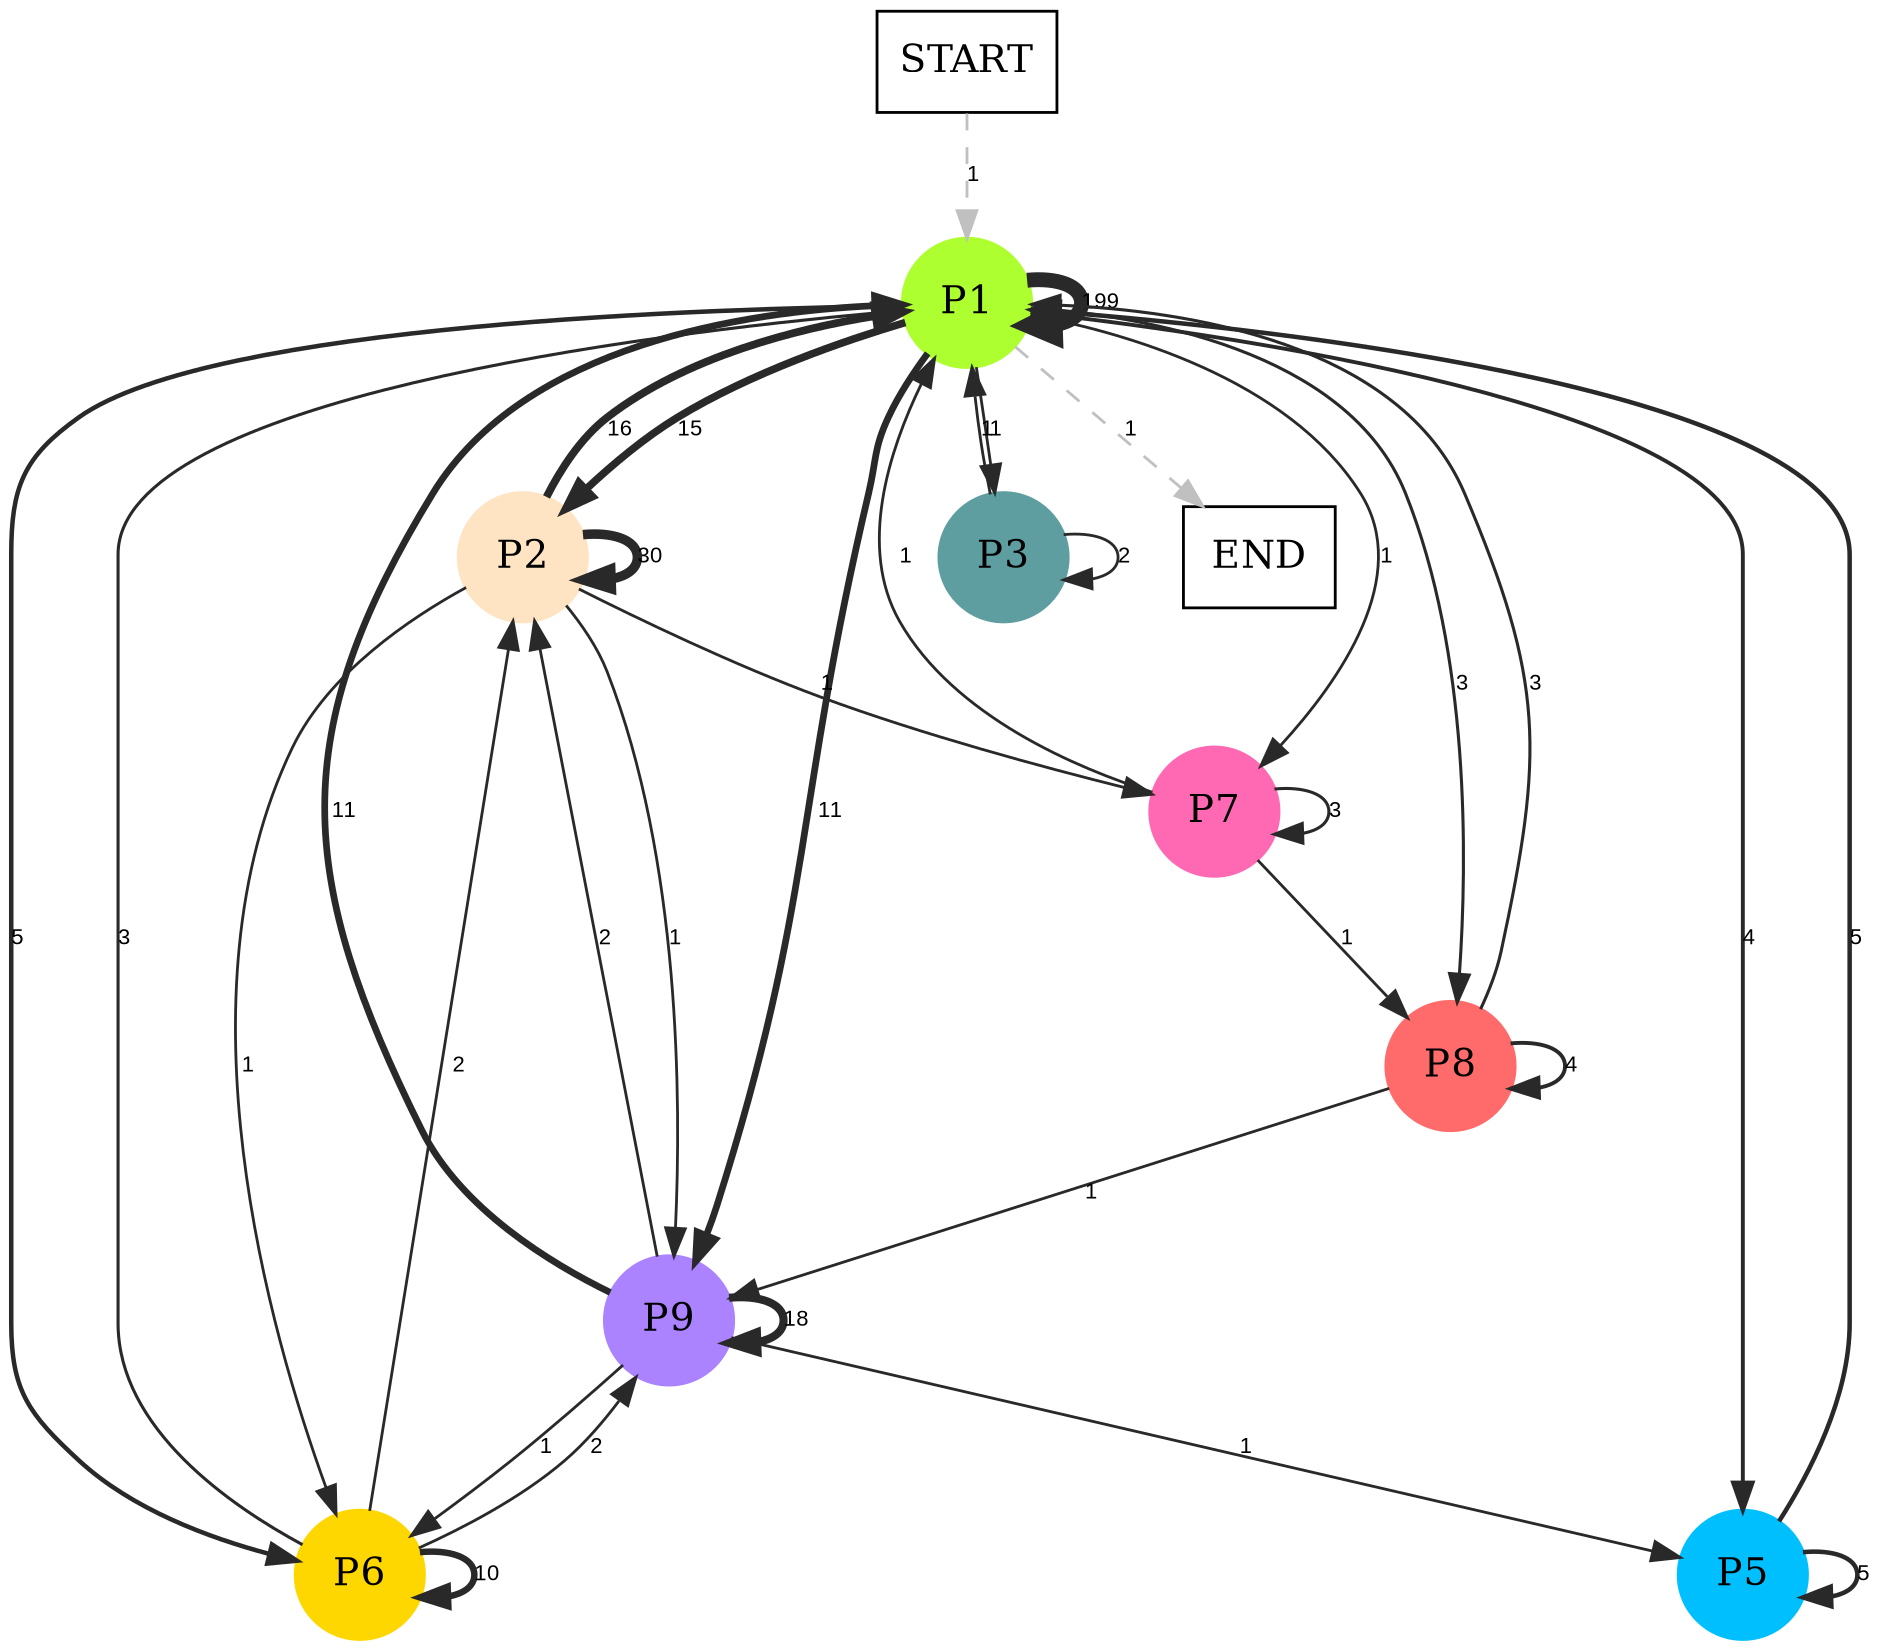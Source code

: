 digraph graphname {
	dpi = 150
	size="16,11!";
	margin = 0;
"P1" [shape=circle, color=greenyellow, style=filled]"P2" [shape=circle, color=bisque, style=filled]"P9" [shape=circle, color=mediumpurple1, style=filled]"P6" [shape=circle, color=gold, style=filled]"P7" [shape=circle, color=hotpink, style=filled]"P5" [shape=circle, color=deepskyblue, style=filled]"P8" [shape=circle, color=indianred1, style=filled]"P3" [shape=circle, color=cadetblue, style=filled]"START" [shape=box, fillcolor=white, style=filled, color=black]"END" [shape=box, fillcolor=white, style=filled, color=black]"P1" -> "P1" [ color=grey16 penwidth = "5.293304824724492"label ="199" labelfloat=false fontname="Arial" fontsize=8]
"P1" -> "P2" [ color=grey16 penwidth = "2.70805020110221"label ="15" labelfloat=false fontname="Arial" fontsize=8]
"P1" -> "P9" [ color=grey16 penwidth = "2.3978952727983707"label ="11" labelfloat=false fontname="Arial" fontsize=8]
"P1" -> "P6" [ color=grey16 penwidth = "1.6094379124341003"label ="5" labelfloat=false fontname="Arial" fontsize=8]
"P1" -> "P7" [ color=grey16 penwidth = "1"label ="1" labelfloat=false fontname="Arial" fontsize=8]
"P1" -> "P5" [ color=grey16 penwidth = "1.3862943611198906"label ="4" labelfloat=false fontname="Arial" fontsize=8]
"P1" -> "P8" [ color=grey16 penwidth = "1.0986122886681098"label ="3" labelfloat=false fontname="Arial" fontsize=8]
"P1" -> "P3" [ color=grey16 penwidth = "1"label ="1" labelfloat=false fontname="Arial" fontsize=8]
"P1" -> "END" [ style = dashed color=grey label ="1" labelfloat=false fontname="Arial" fontsize=8]
"P2" -> "P1" [ color=grey16 penwidth = "2.772588722239781"label ="16" labelfloat=false fontname="Arial" fontsize=8]
"P2" -> "P2" [ color=grey16 penwidth = "3.4011973816621555"label ="30" labelfloat=false fontname="Arial" fontsize=8]
"P2" -> "P9" [ color=grey16 penwidth = "1"label ="1" labelfloat=false fontname="Arial" fontsize=8]
"P2" -> "P6" [ color=grey16 penwidth = "1"label ="1" labelfloat=false fontname="Arial" fontsize=8]
"P2" -> "P7" [ color=grey16 penwidth = "1"label ="1" labelfloat=false fontname="Arial" fontsize=8]
"P9" -> "P1" [ color=grey16 penwidth = "2.3978952727983707"label ="11" labelfloat=false fontname="Arial" fontsize=8]
"P9" -> "P2" [ color=grey16 penwidth = "1"label ="2" labelfloat=false fontname="Arial" fontsize=8]
"P9" -> "P9" [ color=grey16 penwidth = "2.8903717578961645"label ="18" labelfloat=false fontname="Arial" fontsize=8]
"P9" -> "P6" [ color=grey16 penwidth = "1"label ="1" labelfloat=false fontname="Arial" fontsize=8]
"P9" -> "P5" [ color=grey16 penwidth = "1"label ="1" labelfloat=false fontname="Arial" fontsize=8]
"P6" -> "P1" [ color=grey16 penwidth = "1.0986122886681098"label ="3" labelfloat=false fontname="Arial" fontsize=8]
"P6" -> "P2" [ color=grey16 penwidth = "1"label ="2" labelfloat=false fontname="Arial" fontsize=8]
"P6" -> "P9" [ color=grey16 penwidth = "1"label ="2" labelfloat=false fontname="Arial" fontsize=8]
"P6" -> "P6" [ color=grey16 penwidth = "2.302585092994046"label ="10" labelfloat=false fontname="Arial" fontsize=8]
"P7" -> "P1" [ color=grey16 penwidth = "1"label ="1" labelfloat=false fontname="Arial" fontsize=8]
"P7" -> "P7" [ color=grey16 penwidth = "1.0986122886681098"label ="3" labelfloat=false fontname="Arial" fontsize=8]
"P7" -> "P8" [ color=grey16 penwidth = "1"label ="1" labelfloat=false fontname="Arial" fontsize=8]
"P5" -> "P1" [ color=grey16 penwidth = "1.6094379124341003"label ="5" labelfloat=false fontname="Arial" fontsize=8]
"P5" -> "P5" [ color=grey16 penwidth = "1.6094379124341003"label ="5" labelfloat=false fontname="Arial" fontsize=8]
"P8" -> "P1" [ color=grey16 penwidth = "1.0986122886681098"label ="3" labelfloat=false fontname="Arial" fontsize=8]
"P8" -> "P9" [ color=grey16 penwidth = "1"label ="1" labelfloat=false fontname="Arial" fontsize=8]
"P8" -> "P8" [ color=grey16 penwidth = "1.3862943611198906"label ="4" labelfloat=false fontname="Arial" fontsize=8]
"P3" -> "P1" [ color=grey16 penwidth = "1"label ="1" labelfloat=false fontname="Arial" fontsize=8]
"P3" -> "P3" [ color=grey16 penwidth = "1"label ="2" labelfloat=false fontname="Arial" fontsize=8]
"START" -> "P1" [ style = dashed color=grey label ="1" labelfloat=false fontname="Arial" fontsize=8]
}
